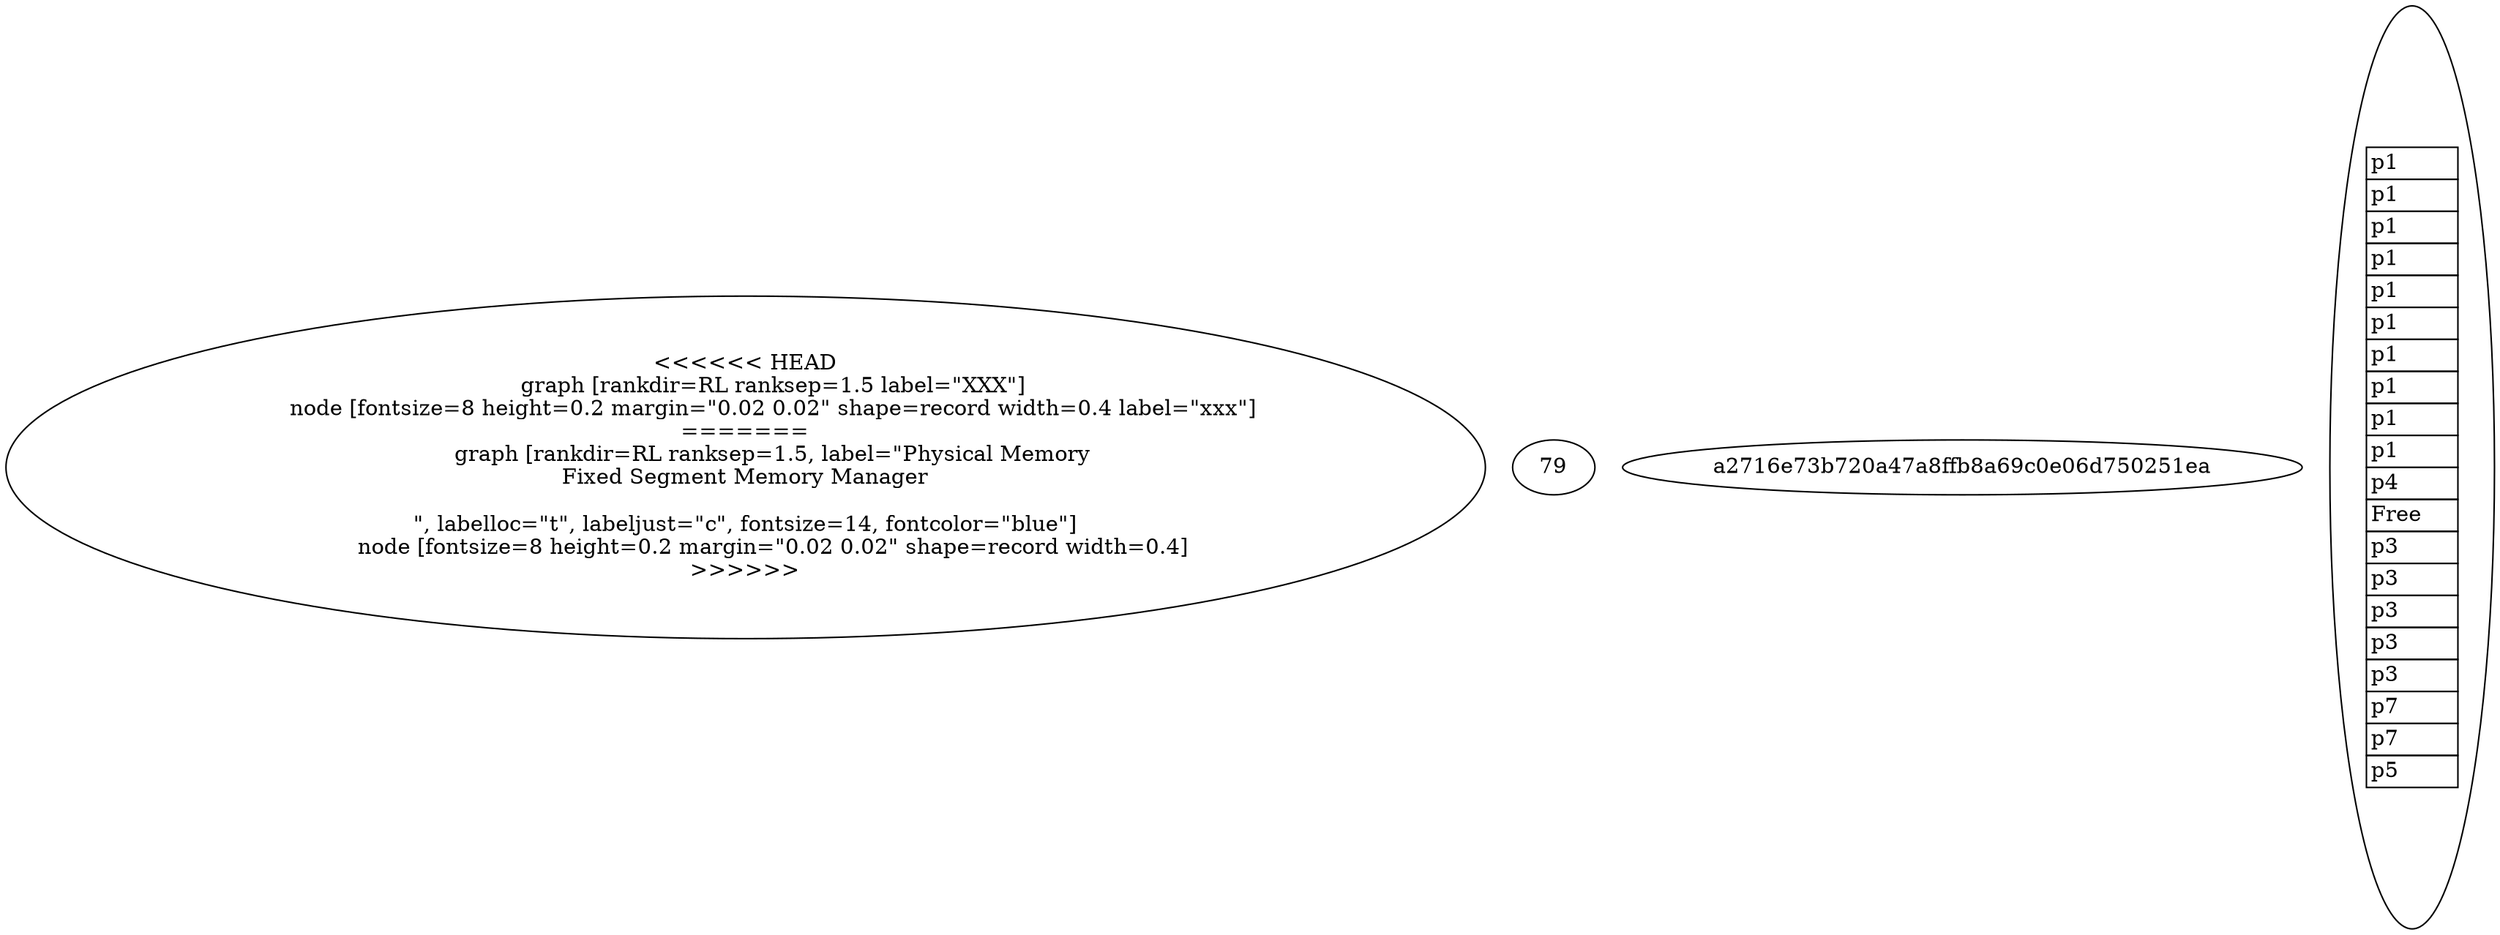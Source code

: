 // Memsim
digraph {
<<<<<<< HEAD
	graph [rankdir=RL ranksep=1.5 label="XXX"]
	node [fontsize=8 height=0.2 margin="0.02 0.02" shape=record width=0.4 label="xxx"]
=======
	graph [rankdir=RL ranksep=1.5, label="Physical Memory\nFixed Segment Memory Manager\n\n", labelloc="t", labeljust="c", fontsize=14, fontcolor="blue"]
	node [fontsize=8 height=0.2 margin="0.02 0.02" shape=record width=0.4]
>>>>>>> 79a2716e73b720a47a8ffb8a69c0e06d750251ea
	edge [arrowsize=0.4]
	physmem [label=<<table border="0.1" cellborder="1" cellspacing="0"><tr><td align="left" height="19" width="60">p1</td></tr><tr><td align="left" height="19" width="60">p1</td></tr><tr><td align="left" height="19" width="60">p1</td></tr><tr><td align="left" height="19" width="60">p1</td></tr><tr><td align="left" height="19" width="60">p1</td></tr><tr><td align="left" height="19" width="60">p1</td></tr><tr><td align="left" height="19" width="60">p1</td></tr><tr><td align="left" height="19" width="60">p1</td></tr><tr><td align="left" height="19" width="60">p1</td></tr><tr><td align="left" height="19" width="60">p1</td></tr><tr><td align="left" height="19" width="60">p4</td></tr><tr><td align="left" height="19" width="60">Free</td></tr><tr><td align="left" height="19" width="60">p3</td></tr><tr><td align="left" height="19" width="60">p3</td></tr><tr><td align="left" height="19" width="60">p3</td></tr><tr><td align="left" height="19" width="60">p3</td></tr><tr><td align="left" height="19" width="60">p3</td></tr><tr><td align="left" height="19" width="60">p7</td></tr><tr><td align="left" height="19" width="60">p7</td></tr><tr><td align="left" height="19" width="60">p5</td></tr></table>>]
}
